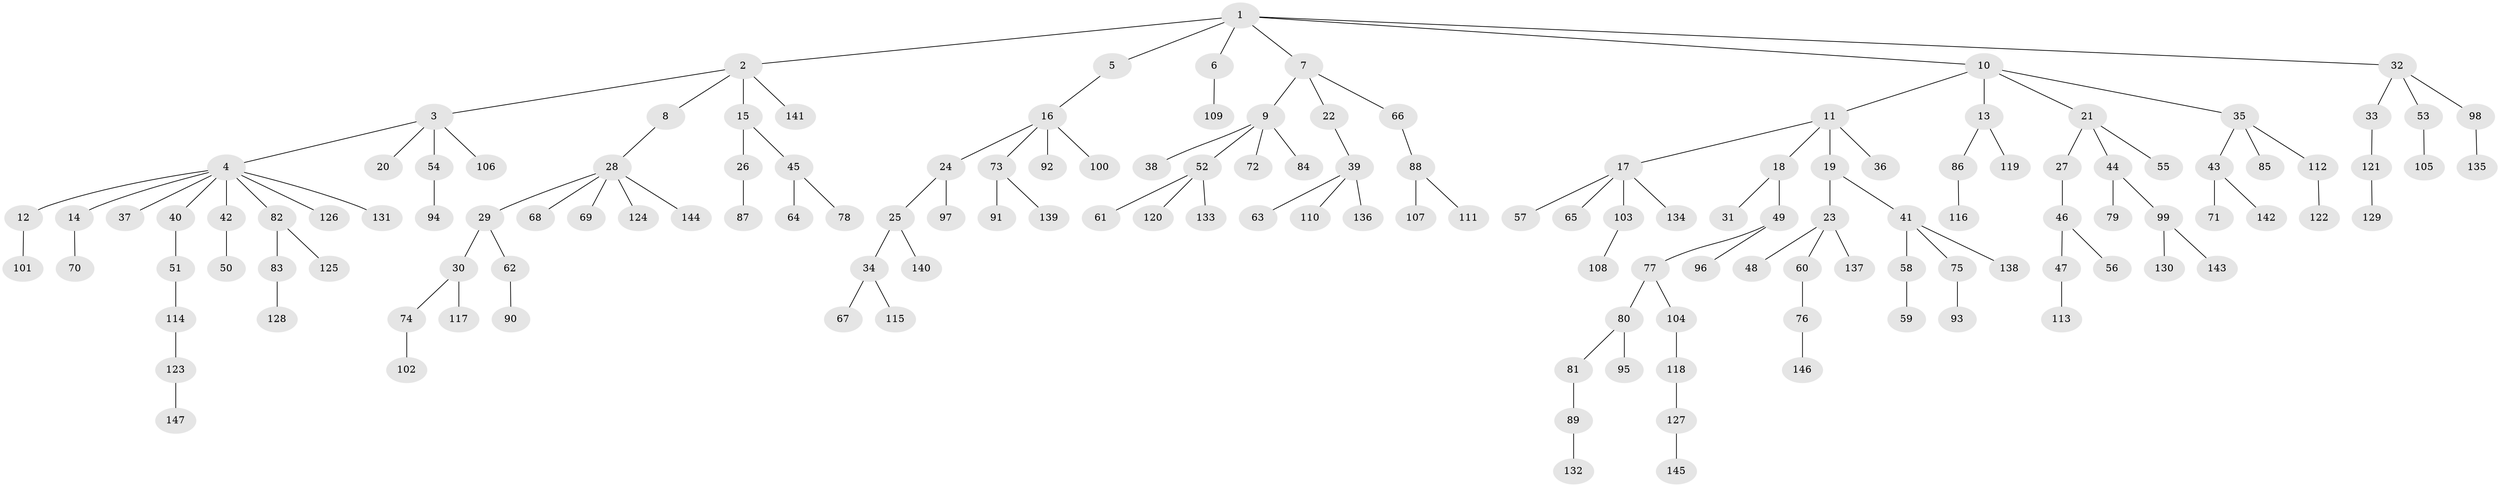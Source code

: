 // Generated by graph-tools (version 1.1) at 2025/36/03/09/25 02:36:44]
// undirected, 147 vertices, 146 edges
graph export_dot {
graph [start="1"]
  node [color=gray90,style=filled];
  1;
  2;
  3;
  4;
  5;
  6;
  7;
  8;
  9;
  10;
  11;
  12;
  13;
  14;
  15;
  16;
  17;
  18;
  19;
  20;
  21;
  22;
  23;
  24;
  25;
  26;
  27;
  28;
  29;
  30;
  31;
  32;
  33;
  34;
  35;
  36;
  37;
  38;
  39;
  40;
  41;
  42;
  43;
  44;
  45;
  46;
  47;
  48;
  49;
  50;
  51;
  52;
  53;
  54;
  55;
  56;
  57;
  58;
  59;
  60;
  61;
  62;
  63;
  64;
  65;
  66;
  67;
  68;
  69;
  70;
  71;
  72;
  73;
  74;
  75;
  76;
  77;
  78;
  79;
  80;
  81;
  82;
  83;
  84;
  85;
  86;
  87;
  88;
  89;
  90;
  91;
  92;
  93;
  94;
  95;
  96;
  97;
  98;
  99;
  100;
  101;
  102;
  103;
  104;
  105;
  106;
  107;
  108;
  109;
  110;
  111;
  112;
  113;
  114;
  115;
  116;
  117;
  118;
  119;
  120;
  121;
  122;
  123;
  124;
  125;
  126;
  127;
  128;
  129;
  130;
  131;
  132;
  133;
  134;
  135;
  136;
  137;
  138;
  139;
  140;
  141;
  142;
  143;
  144;
  145;
  146;
  147;
  1 -- 2;
  1 -- 5;
  1 -- 6;
  1 -- 7;
  1 -- 10;
  1 -- 32;
  2 -- 3;
  2 -- 8;
  2 -- 15;
  2 -- 141;
  3 -- 4;
  3 -- 20;
  3 -- 54;
  3 -- 106;
  4 -- 12;
  4 -- 14;
  4 -- 37;
  4 -- 40;
  4 -- 42;
  4 -- 82;
  4 -- 126;
  4 -- 131;
  5 -- 16;
  6 -- 109;
  7 -- 9;
  7 -- 22;
  7 -- 66;
  8 -- 28;
  9 -- 38;
  9 -- 52;
  9 -- 72;
  9 -- 84;
  10 -- 11;
  10 -- 13;
  10 -- 21;
  10 -- 35;
  11 -- 17;
  11 -- 18;
  11 -- 19;
  11 -- 36;
  12 -- 101;
  13 -- 86;
  13 -- 119;
  14 -- 70;
  15 -- 26;
  15 -- 45;
  16 -- 24;
  16 -- 73;
  16 -- 92;
  16 -- 100;
  17 -- 57;
  17 -- 65;
  17 -- 103;
  17 -- 134;
  18 -- 31;
  18 -- 49;
  19 -- 23;
  19 -- 41;
  21 -- 27;
  21 -- 44;
  21 -- 55;
  22 -- 39;
  23 -- 48;
  23 -- 60;
  23 -- 137;
  24 -- 25;
  24 -- 97;
  25 -- 34;
  25 -- 140;
  26 -- 87;
  27 -- 46;
  28 -- 29;
  28 -- 68;
  28 -- 69;
  28 -- 124;
  28 -- 144;
  29 -- 30;
  29 -- 62;
  30 -- 74;
  30 -- 117;
  32 -- 33;
  32 -- 53;
  32 -- 98;
  33 -- 121;
  34 -- 67;
  34 -- 115;
  35 -- 43;
  35 -- 85;
  35 -- 112;
  39 -- 63;
  39 -- 110;
  39 -- 136;
  40 -- 51;
  41 -- 58;
  41 -- 75;
  41 -- 138;
  42 -- 50;
  43 -- 71;
  43 -- 142;
  44 -- 79;
  44 -- 99;
  45 -- 64;
  45 -- 78;
  46 -- 47;
  46 -- 56;
  47 -- 113;
  49 -- 77;
  49 -- 96;
  51 -- 114;
  52 -- 61;
  52 -- 120;
  52 -- 133;
  53 -- 105;
  54 -- 94;
  58 -- 59;
  60 -- 76;
  62 -- 90;
  66 -- 88;
  73 -- 91;
  73 -- 139;
  74 -- 102;
  75 -- 93;
  76 -- 146;
  77 -- 80;
  77 -- 104;
  80 -- 81;
  80 -- 95;
  81 -- 89;
  82 -- 83;
  82 -- 125;
  83 -- 128;
  86 -- 116;
  88 -- 107;
  88 -- 111;
  89 -- 132;
  98 -- 135;
  99 -- 130;
  99 -- 143;
  103 -- 108;
  104 -- 118;
  112 -- 122;
  114 -- 123;
  118 -- 127;
  121 -- 129;
  123 -- 147;
  127 -- 145;
}
